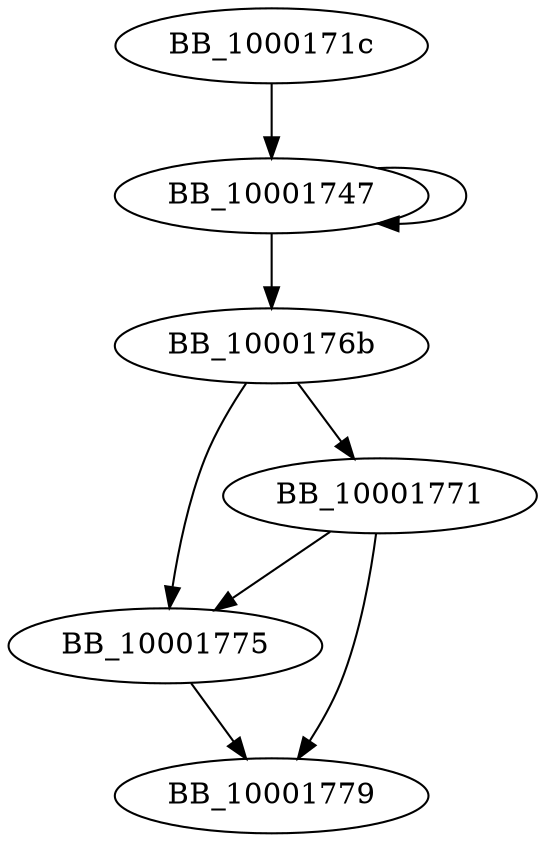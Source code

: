 DiGraph sub_1000171C{
BB_1000171c->BB_10001747
BB_10001747->BB_10001747
BB_10001747->BB_1000176b
BB_1000176b->BB_10001771
BB_1000176b->BB_10001775
BB_10001771->BB_10001775
BB_10001771->BB_10001779
BB_10001775->BB_10001779
}
